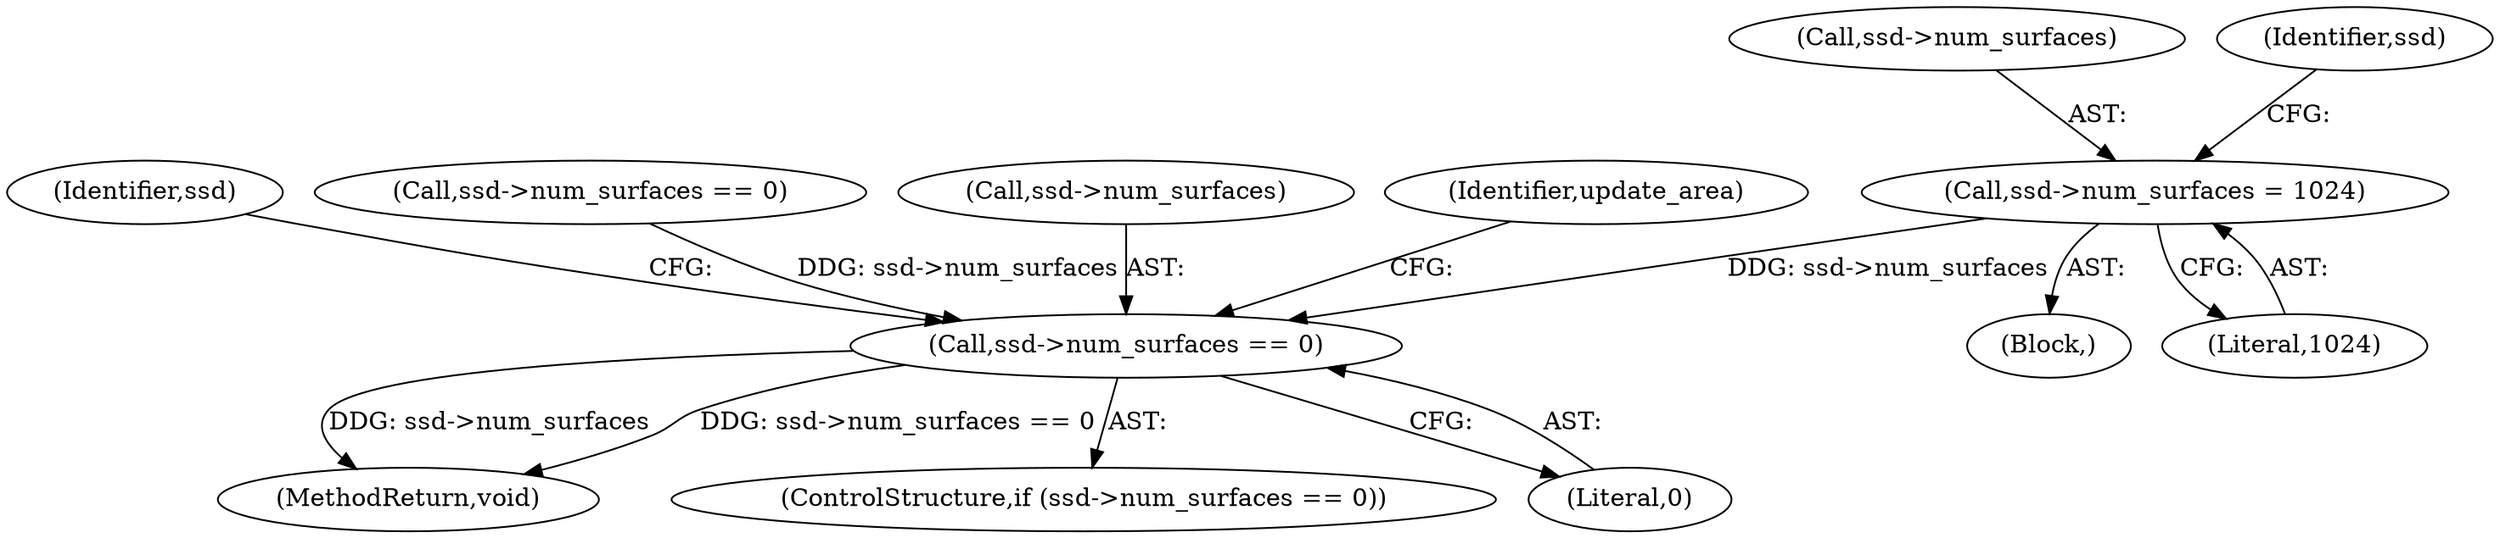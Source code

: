 digraph "0_qemu_ab9509cceabef28071e41bdfa073083859c949a7_0@pointer" {
"1000238" [label="(Call,ssd->num_surfaces = 1024)"];
"1000262" [label="(Call,ssd->num_surfaces == 0)"];
"1000237" [label="(Block,)"];
"1000270" [label="(Identifier,ssd)"];
"1000238" [label="(Call,ssd->num_surfaces = 1024)"];
"1000303" [label="(MethodReturn,void)"];
"1000242" [label="(Literal,1024)"];
"1000239" [label="(Call,ssd->num_surfaces)"];
"1000245" [label="(Identifier,ssd)"];
"1000232" [label="(Call,ssd->num_surfaces == 0)"];
"1000263" [label="(Call,ssd->num_surfaces)"];
"1000275" [label="(Identifier,update_area)"];
"1000261" [label="(ControlStructure,if (ssd->num_surfaces == 0))"];
"1000262" [label="(Call,ssd->num_surfaces == 0)"];
"1000266" [label="(Literal,0)"];
"1000238" -> "1000237"  [label="AST: "];
"1000238" -> "1000242"  [label="CFG: "];
"1000239" -> "1000238"  [label="AST: "];
"1000242" -> "1000238"  [label="AST: "];
"1000245" -> "1000238"  [label="CFG: "];
"1000238" -> "1000262"  [label="DDG: ssd->num_surfaces"];
"1000262" -> "1000261"  [label="AST: "];
"1000262" -> "1000266"  [label="CFG: "];
"1000263" -> "1000262"  [label="AST: "];
"1000266" -> "1000262"  [label="AST: "];
"1000270" -> "1000262"  [label="CFG: "];
"1000275" -> "1000262"  [label="CFG: "];
"1000262" -> "1000303"  [label="DDG: ssd->num_surfaces"];
"1000262" -> "1000303"  [label="DDG: ssd->num_surfaces == 0"];
"1000232" -> "1000262"  [label="DDG: ssd->num_surfaces"];
}

